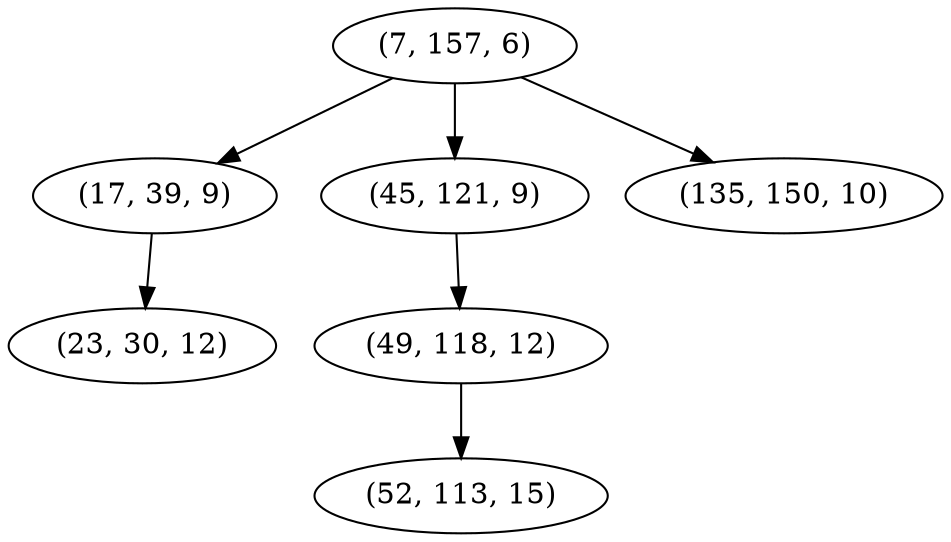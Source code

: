 digraph tree {
    "(7, 157, 6)";
    "(17, 39, 9)";
    "(23, 30, 12)";
    "(45, 121, 9)";
    "(49, 118, 12)";
    "(52, 113, 15)";
    "(135, 150, 10)";
    "(7, 157, 6)" -> "(17, 39, 9)";
    "(7, 157, 6)" -> "(45, 121, 9)";
    "(7, 157, 6)" -> "(135, 150, 10)";
    "(17, 39, 9)" -> "(23, 30, 12)";
    "(45, 121, 9)" -> "(49, 118, 12)";
    "(49, 118, 12)" -> "(52, 113, 15)";
}
